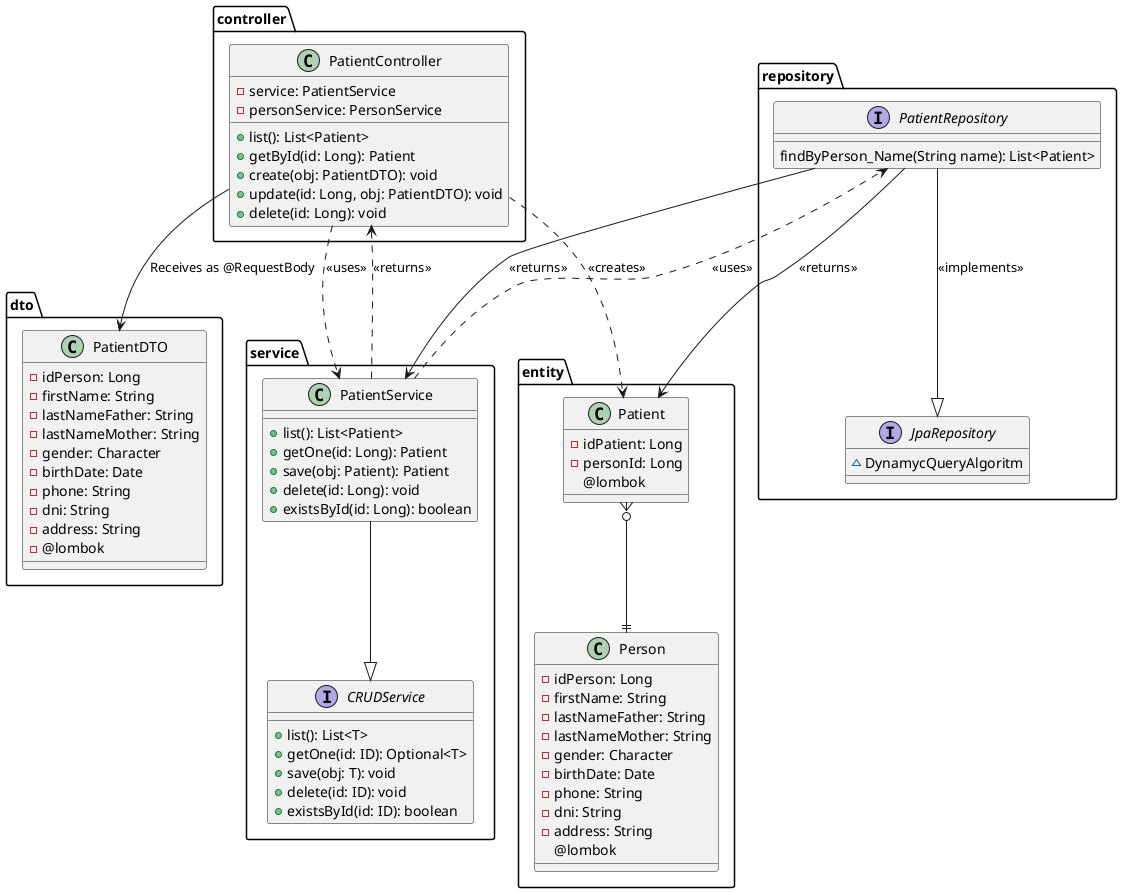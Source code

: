 @startuml hu25
package repository {
  interface PatientRepository {
    findByPerson_Name(String name): List<Patient>
  }

  interface JpaRepository {
    ~DynamycQueryAlgoritm
  }
}

package controller {
  class PatientController {
    -service: PatientService
    -personService: PersonService
    +list(): List<Patient>
    +getById(id: Long): Patient
    +create(obj: PatientDTO): void
    +update(id: Long, obj: PatientDTO): void
    +delete(id: Long): void
  }
}

package service {

  class PatientService {
    +list(): List<Patient>
    +getOne(id: Long): Patient
    +save(obj: Patient): Patient
    +delete(id: Long): void
    +existsById(id: Long): boolean

  }

  interface CRUDService{
    +list(): List<T>
    +getOne(id: ID): Optional<T>
    +save(obj: T): void
    +delete(id: ID): void
    +existsById(id: ID): boolean
  }
}

package dto {
  class PatientDTO {
    -idPerson: Long
    -firstName: String
    -lastNameFather: String
    -lastNameMother: String
    -gender: Character
    -birthDate: Date
    -phone: String
    -dni: String
    -address: String
    -@lombok
  }
}

package entity {

  class Person {
    -idPerson: Long
    -firstName: String
    -lastNameFather: String
    -lastNameMother: String
    -gender: Character
    -birthDate: Date
    -phone: String
    -dni: String
    -address: String
    @lombok
  }
  class Patient {
    -idPatient: Long
    -personId: Long
    @lombok
  }

}








PatientController ..> PatientService : <<uses>>
PatientController --> PatientDTO : Receives as @RequestBody
PatientController ..> Patient : <<creates>>

PatientService..> PatientController: <<returns>>
PatientService --|> CRUDService
PatientService ..> PatientRepository : <<uses>>

PatientRepository --> PatientService : <<returns>>
PatientRepository --> Patient : <<returns>>
PatientRepository --|> JpaRepository: <<implements>>

Patient }o--|| Person

@enduml

